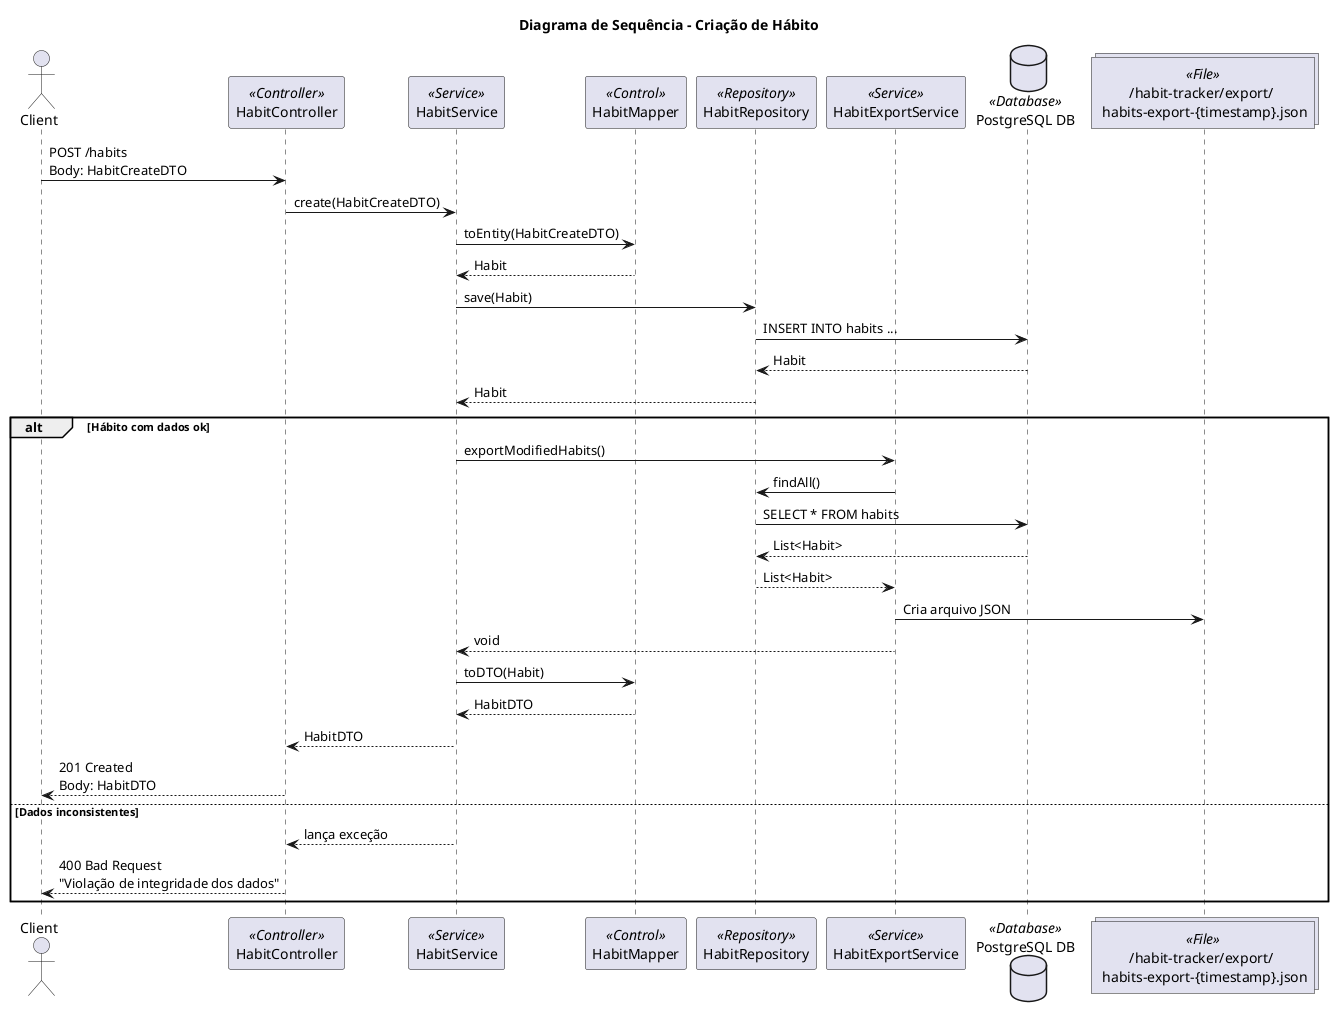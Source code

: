 @startuml
title Diagrama de Sequência - Criação de Hábito

actor Client

participant "HabitController" as Controller <<Controller>>
participant "HabitService" as Service <<Service>>
participant "HabitMapper" as Mapper <<Control>>
participant "HabitRepository" as Repository <<Repository>>
participant "HabitExportService" as ExportService <<Service>>
database "PostgreSQL DB" as DB <<Database>>
collections "/habit-tracker/export/ \n habits-export-{timestamp}.json" as File <<File>>

Client -> Controller : POST /habits\nBody: HabitCreateDTO
Controller -> Service : create(HabitCreateDTO)

Service -> Mapper : toEntity(HabitCreateDTO)
Mapper --> Service : Habit

Service -> Repository : save(Habit)
Repository -> DB : INSERT INTO habits ...
DB --> Repository : Habit
Repository --> Service : Habit

alt Hábito com dados ok
  Service -> ExportService : exportModifiedHabits()
  ExportService -> Repository : findAll()
  Repository -> DB : SELECT * FROM habits
  DB --> Repository : List<Habit>
  Repository --> ExportService : List<Habit>
  ExportService -> File : Cria arquivo JSON
  ExportService --> Service : void

  Service -> Mapper : toDTO(Habit)
  Mapper --> Service : HabitDTO

  Service --> Controller : HabitDTO
  Controller --> Client : 201 Created\nBody: HabitDTO
else Dados inconsistentes
  Service --> Controller : lança exceção
  Controller --> Client : 400 Bad Request\n"Violação de integridade dos dados"
end
@enduml